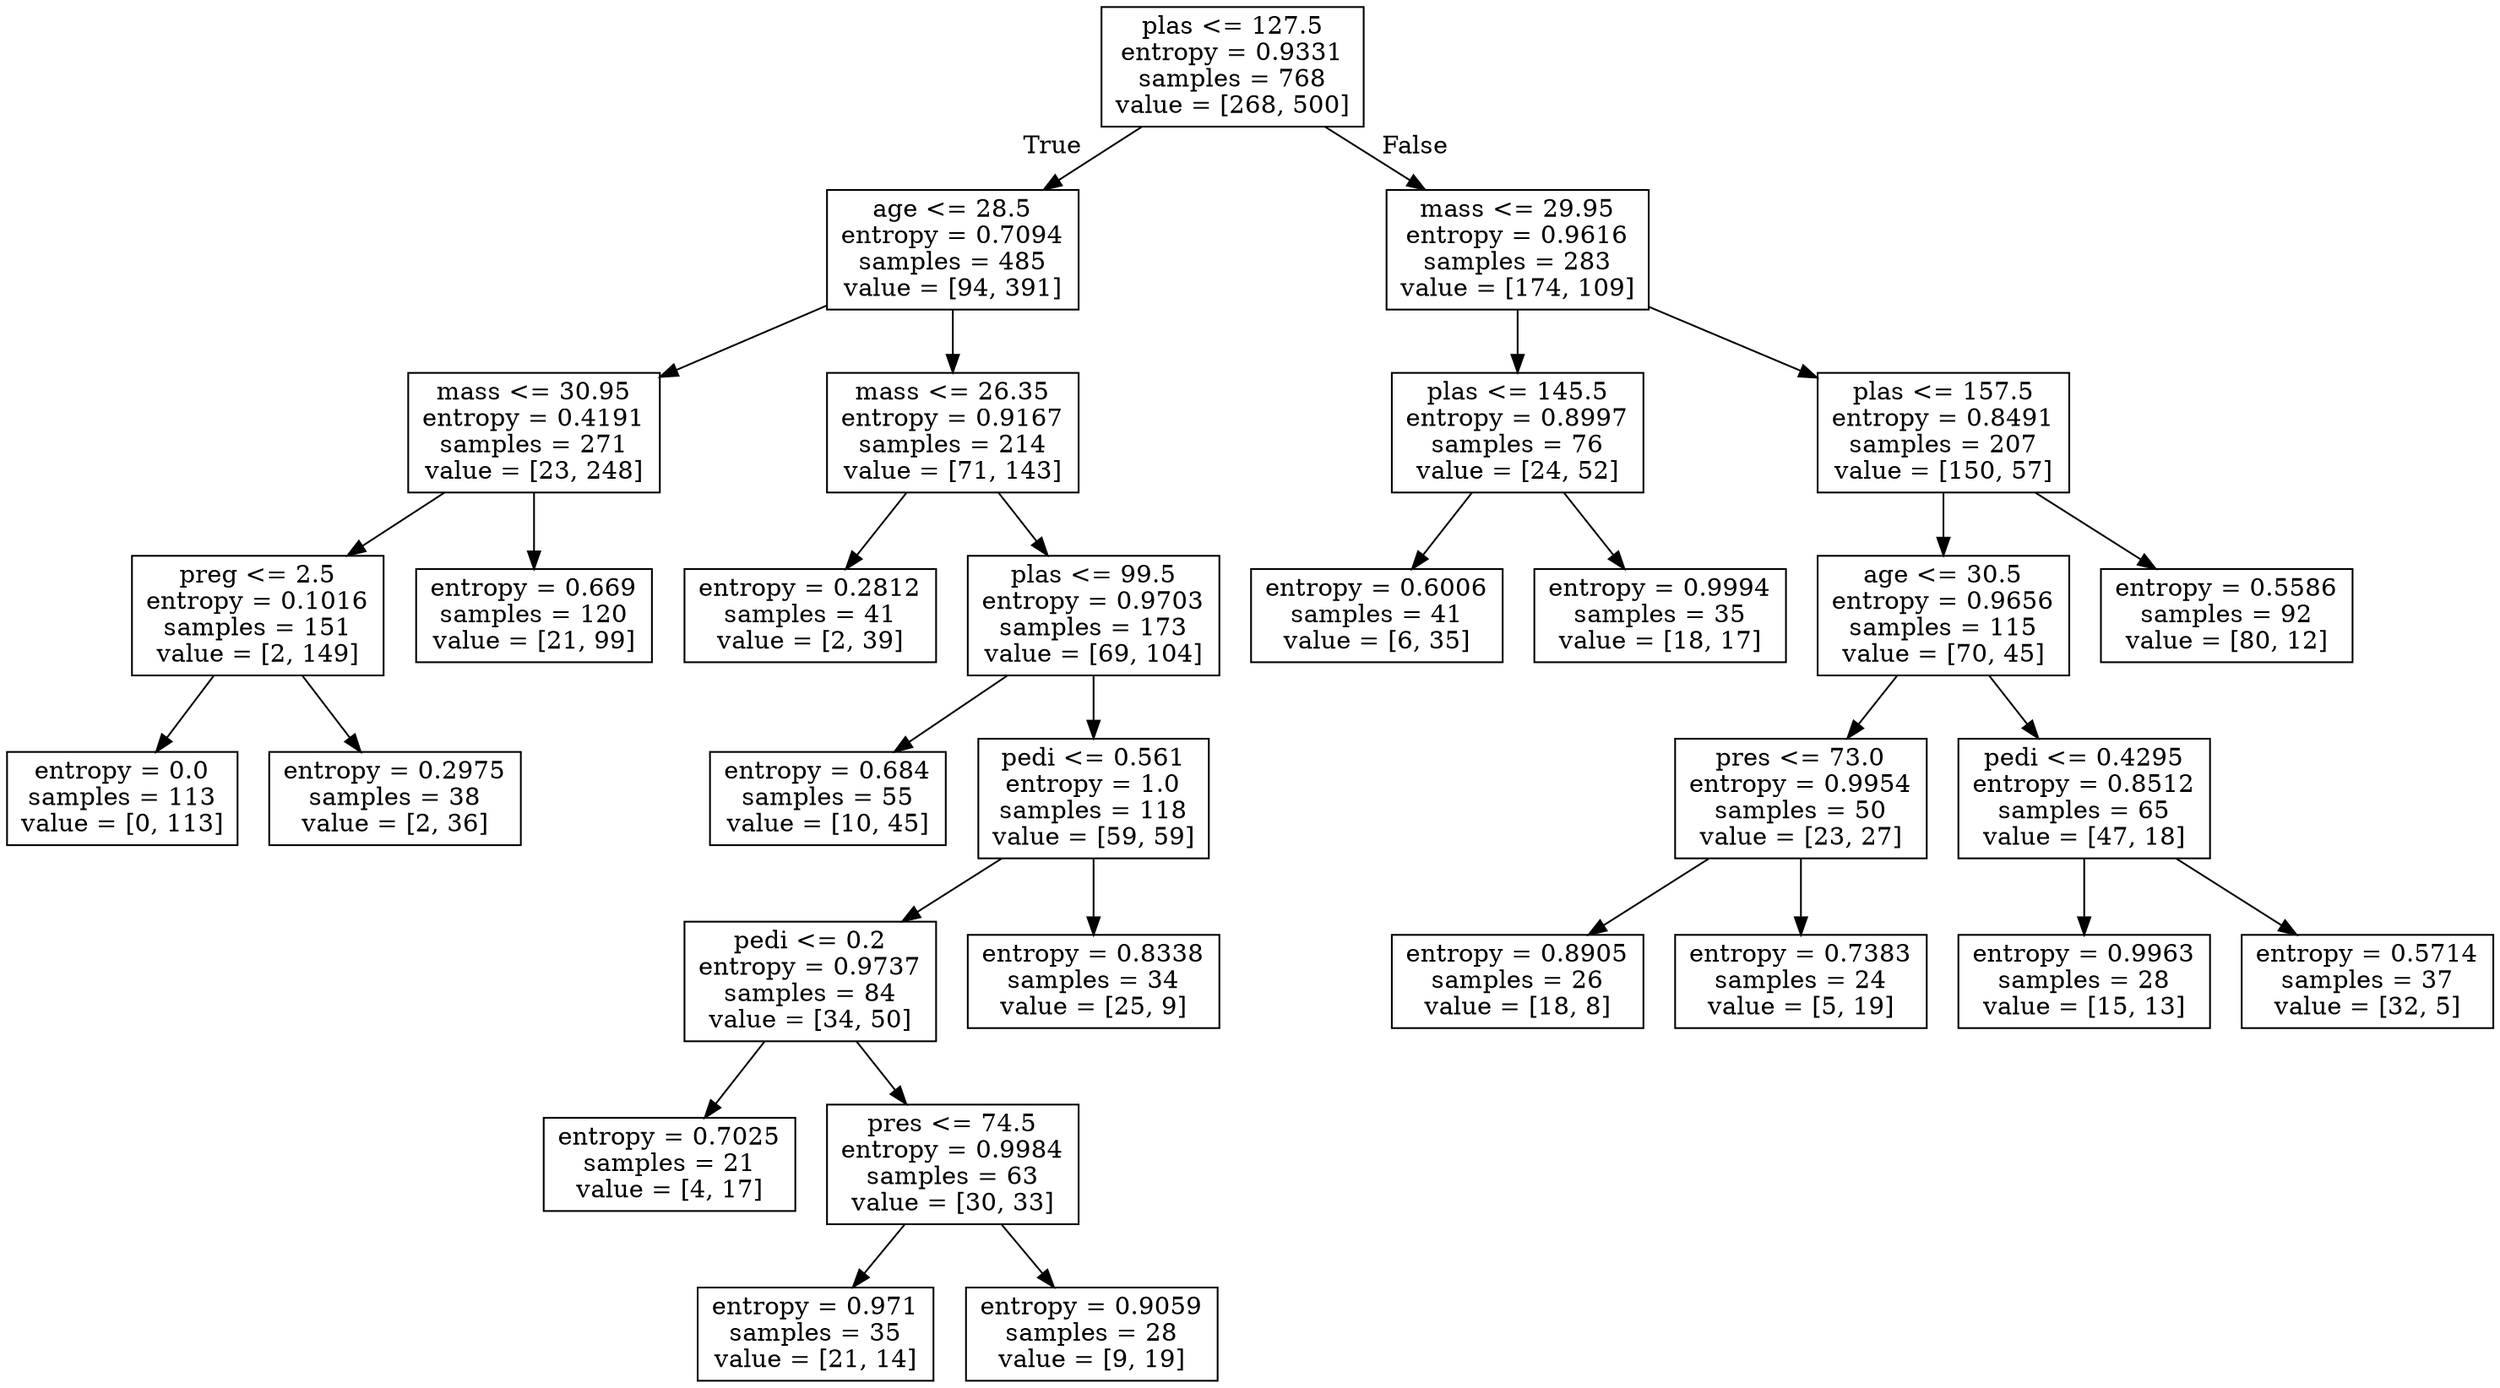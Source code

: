 digraph Tree {
node [shape=box] ;
0 [label="plas <= 127.5\nentropy = 0.9331\nsamples = 768\nvalue = [268, 500]"] ;
1 [label="age <= 28.5\nentropy = 0.7094\nsamples = 485\nvalue = [94, 391]"] ;
0 -> 1 [labeldistance=2.5, labelangle=45, headlabel="True"] ;
3 [label="mass <= 30.95\nentropy = 0.4191\nsamples = 271\nvalue = [23, 248]"] ;
1 -> 3 ;
7 [label="preg <= 2.5\nentropy = 0.1016\nsamples = 151\nvalue = [2, 149]"] ;
3 -> 7 ;
27 [label="entropy = 0.0\nsamples = 113\nvalue = [0, 113]"] ;
7 -> 27 ;
28 [label="entropy = 0.2975\nsamples = 38\nvalue = [2, 36]"] ;
7 -> 28 ;
8 [label="entropy = 0.669\nsamples = 120\nvalue = [21, 99]"] ;
3 -> 8 ;
4 [label="mass <= 26.35\nentropy = 0.9167\nsamples = 214\nvalue = [71, 143]"] ;
1 -> 4 ;
9 [label="entropy = 0.2812\nsamples = 41\nvalue = [2, 39]"] ;
4 -> 9 ;
10 [label="plas <= 99.5\nentropy = 0.9703\nsamples = 173\nvalue = [69, 104]"] ;
4 -> 10 ;
13 [label="entropy = 0.684\nsamples = 55\nvalue = [10, 45]"] ;
10 -> 13 ;
14 [label="pedi <= 0.561\nentropy = 1.0\nsamples = 118\nvalue = [59, 59]"] ;
10 -> 14 ;
17 [label="pedi <= 0.2\nentropy = 0.9737\nsamples = 84\nvalue = [34, 50]"] ;
14 -> 17 ;
25 [label="entropy = 0.7025\nsamples = 21\nvalue = [4, 17]"] ;
17 -> 25 ;
26 [label="pres <= 74.5\nentropy = 0.9984\nsamples = 63\nvalue = [30, 33]"] ;
17 -> 26 ;
29 [label="entropy = 0.971\nsamples = 35\nvalue = [21, 14]"] ;
26 -> 29 ;
30 [label="entropy = 0.9059\nsamples = 28\nvalue = [9, 19]"] ;
26 -> 30 ;
18 [label="entropy = 0.8338\nsamples = 34\nvalue = [25, 9]"] ;
14 -> 18 ;
2 [label="mass <= 29.95\nentropy = 0.9616\nsamples = 283\nvalue = [174, 109]"] ;
0 -> 2 [labeldistance=2.5, labelangle=-45, headlabel="False"] ;
5 [label="plas <= 145.5\nentropy = 0.8997\nsamples = 76\nvalue = [24, 52]"] ;
2 -> 5 ;
15 [label="entropy = 0.6006\nsamples = 41\nvalue = [6, 35]"] ;
5 -> 15 ;
16 [label="entropy = 0.9994\nsamples = 35\nvalue = [18, 17]"] ;
5 -> 16 ;
6 [label="plas <= 157.5\nentropy = 0.8491\nsamples = 207\nvalue = [150, 57]"] ;
2 -> 6 ;
11 [label="age <= 30.5\nentropy = 0.9656\nsamples = 115\nvalue = [70, 45]"] ;
6 -> 11 ;
19 [label="pres <= 73.0\nentropy = 0.9954\nsamples = 50\nvalue = [23, 27]"] ;
11 -> 19 ;
21 [label="entropy = 0.8905\nsamples = 26\nvalue = [18, 8]"] ;
19 -> 21 ;
22 [label="entropy = 0.7383\nsamples = 24\nvalue = [5, 19]"] ;
19 -> 22 ;
20 [label="pedi <= 0.4295\nentropy = 0.8512\nsamples = 65\nvalue = [47, 18]"] ;
11 -> 20 ;
23 [label="entropy = 0.9963\nsamples = 28\nvalue = [15, 13]"] ;
20 -> 23 ;
24 [label="entropy = 0.5714\nsamples = 37\nvalue = [32, 5]"] ;
20 -> 24 ;
12 [label="entropy = 0.5586\nsamples = 92\nvalue = [80, 12]"] ;
6 -> 12 ;
}